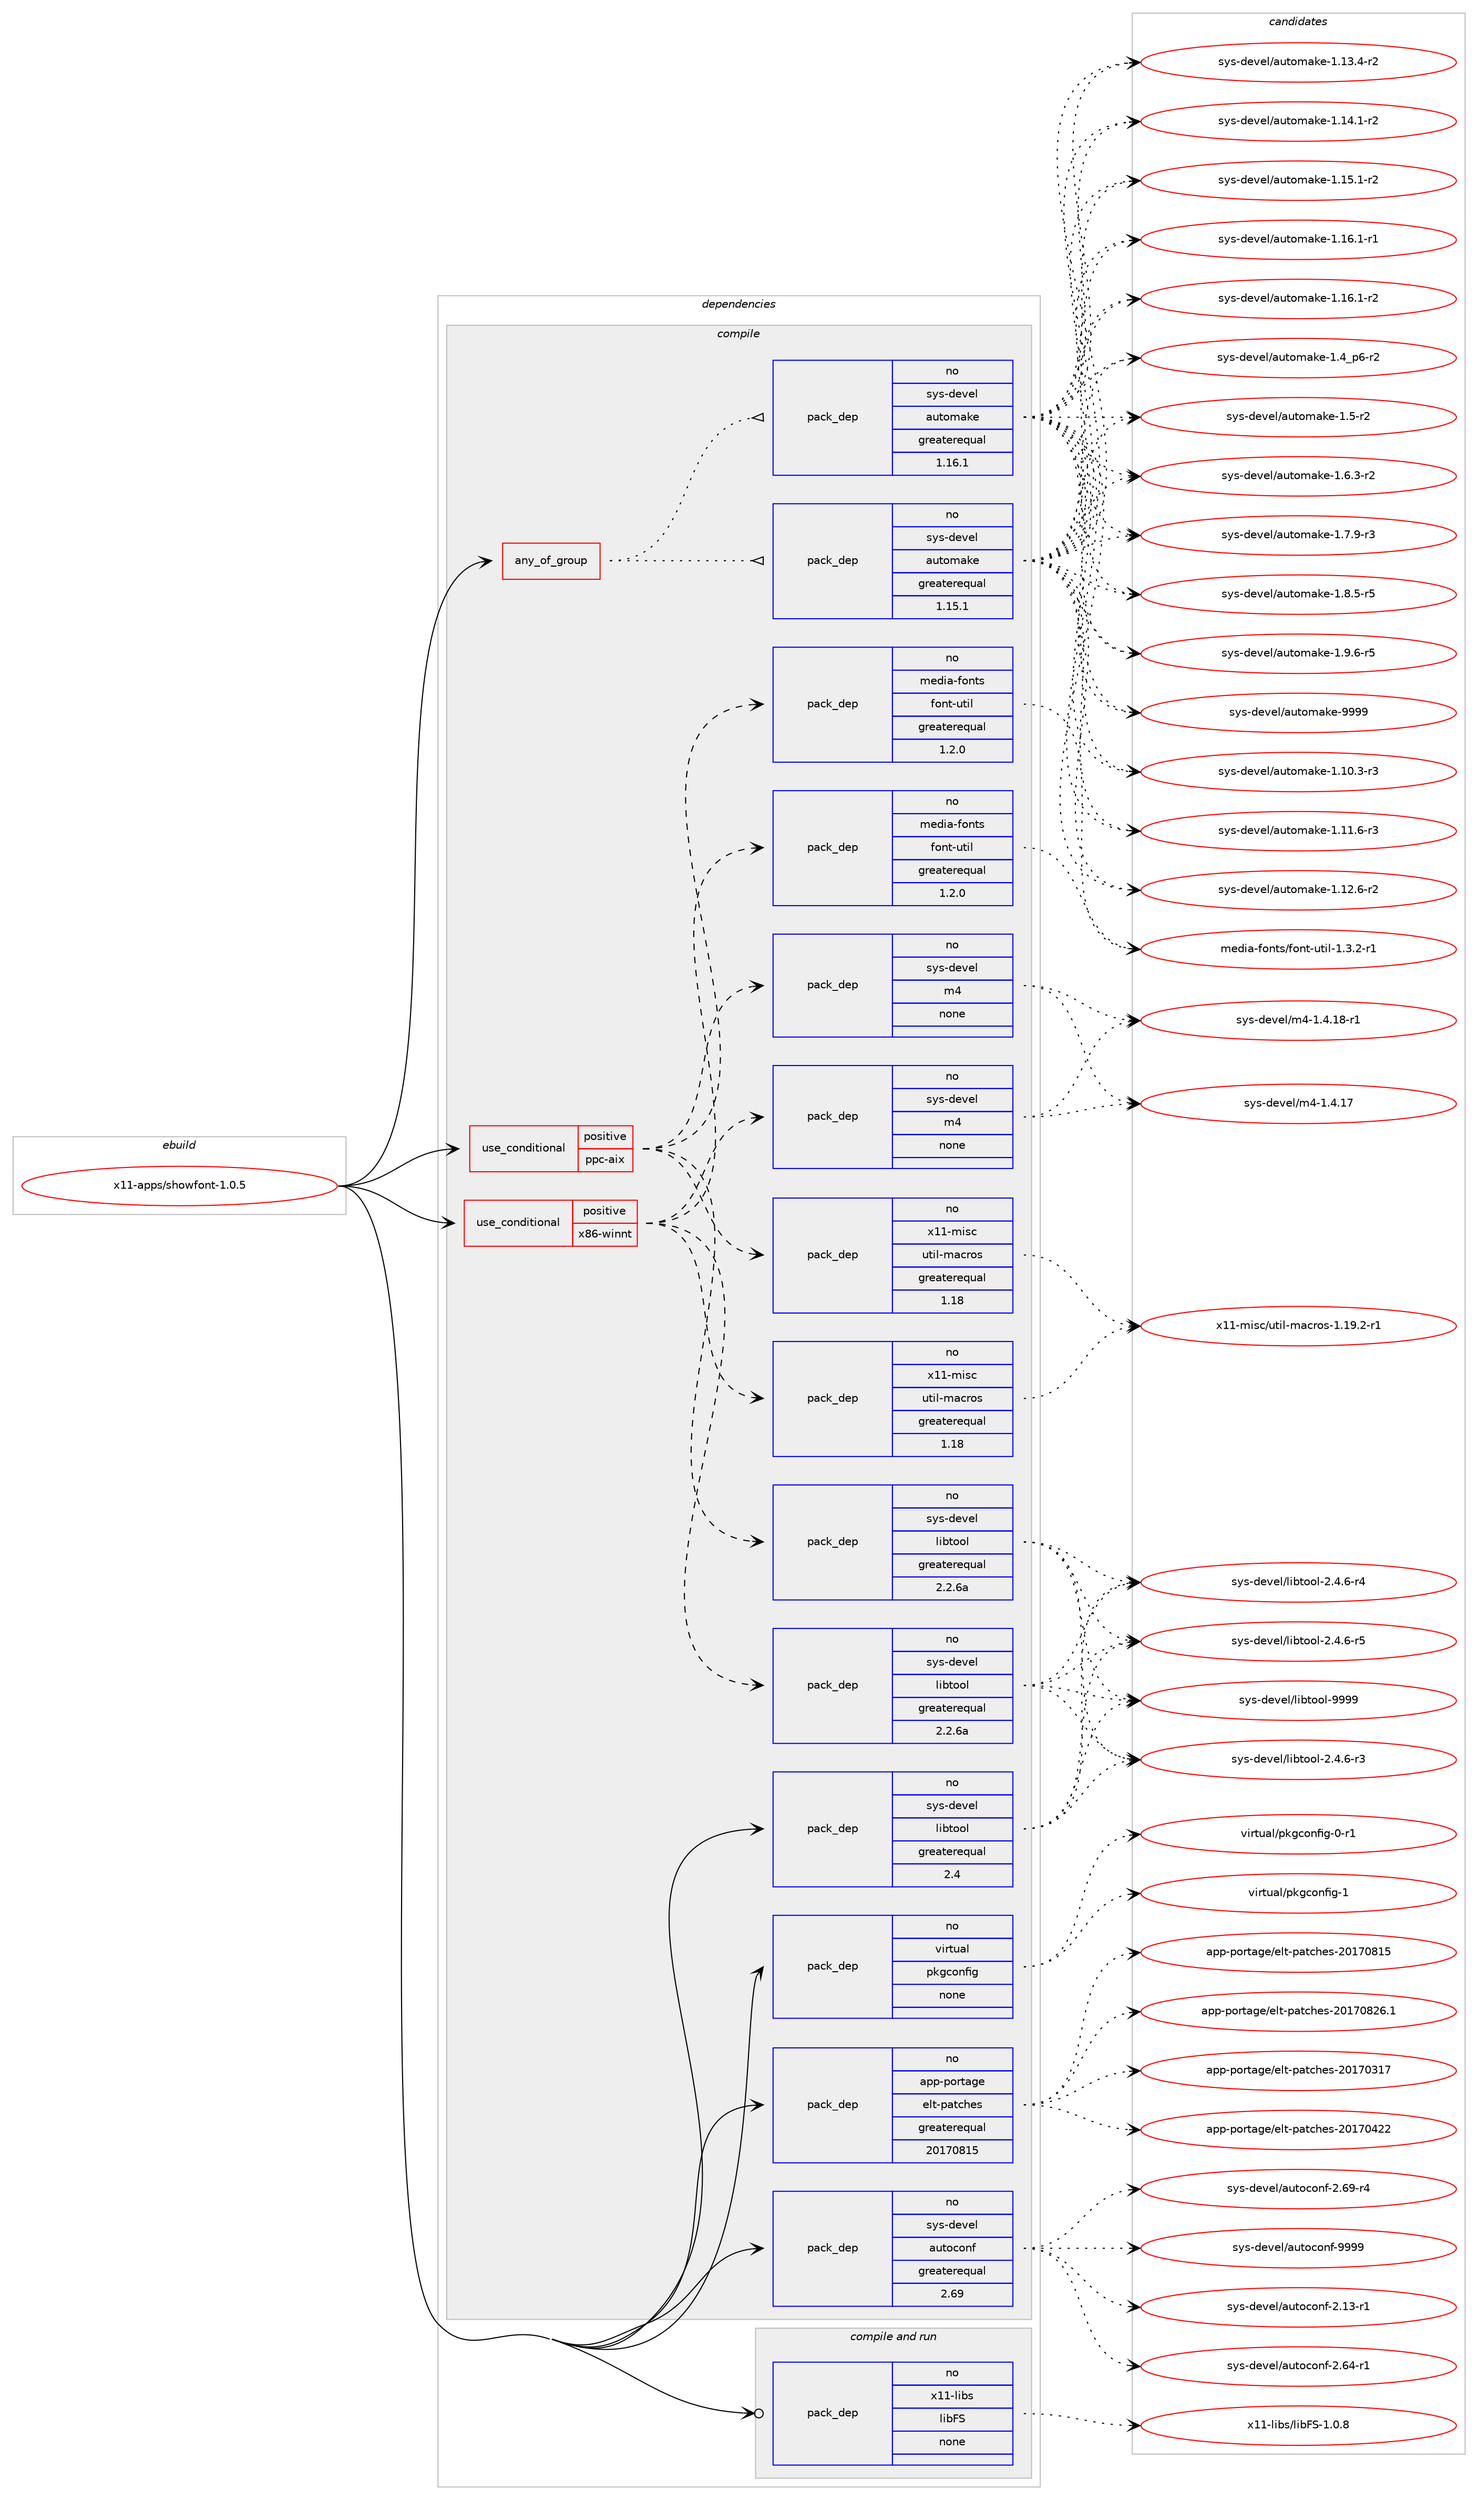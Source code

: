 digraph prolog {

# *************
# Graph options
# *************

newrank=true;
concentrate=true;
compound=true;
graph [rankdir=LR,fontname=Helvetica,fontsize=10,ranksep=1.5];#, ranksep=2.5, nodesep=0.2];
edge  [arrowhead=vee];
node  [fontname=Helvetica,fontsize=10];

# **********
# The ebuild
# **********

subgraph cluster_leftcol {
color=gray;
rank=same;
label=<<i>ebuild</i>>;
id [label="x11-apps/showfont-1.0.5", color=red, width=4, href="../x11-apps/showfont-1.0.5.svg"];
}

# ****************
# The dependencies
# ****************

subgraph cluster_midcol {
color=gray;
label=<<i>dependencies</i>>;
subgraph cluster_compile {
fillcolor="#eeeeee";
style=filled;
label=<<i>compile</i>>;
subgraph any15863 {
dependency912403 [label=<<TABLE BORDER="0" CELLBORDER="1" CELLSPACING="0" CELLPADDING="4"><TR><TD CELLPADDING="10">any_of_group</TD></TR></TABLE>>, shape=none, color=red];subgraph pack677110 {
dependency912404 [label=<<TABLE BORDER="0" CELLBORDER="1" CELLSPACING="0" CELLPADDING="4" WIDTH="220"><TR><TD ROWSPAN="6" CELLPADDING="30">pack_dep</TD></TR><TR><TD WIDTH="110">no</TD></TR><TR><TD>sys-devel</TD></TR><TR><TD>automake</TD></TR><TR><TD>greaterequal</TD></TR><TR><TD>1.16.1</TD></TR></TABLE>>, shape=none, color=blue];
}
dependency912403:e -> dependency912404:w [weight=20,style="dotted",arrowhead="oinv"];
subgraph pack677111 {
dependency912405 [label=<<TABLE BORDER="0" CELLBORDER="1" CELLSPACING="0" CELLPADDING="4" WIDTH="220"><TR><TD ROWSPAN="6" CELLPADDING="30">pack_dep</TD></TR><TR><TD WIDTH="110">no</TD></TR><TR><TD>sys-devel</TD></TR><TR><TD>automake</TD></TR><TR><TD>greaterequal</TD></TR><TR><TD>1.15.1</TD></TR></TABLE>>, shape=none, color=blue];
}
dependency912403:e -> dependency912405:w [weight=20,style="dotted",arrowhead="oinv"];
}
id:e -> dependency912403:w [weight=20,style="solid",arrowhead="vee"];
subgraph cond218843 {
dependency912406 [label=<<TABLE BORDER="0" CELLBORDER="1" CELLSPACING="0" CELLPADDING="4"><TR><TD ROWSPAN="3" CELLPADDING="10">use_conditional</TD></TR><TR><TD>positive</TD></TR><TR><TD>ppc-aix</TD></TR></TABLE>>, shape=none, color=red];
subgraph pack677112 {
dependency912407 [label=<<TABLE BORDER="0" CELLBORDER="1" CELLSPACING="0" CELLPADDING="4" WIDTH="220"><TR><TD ROWSPAN="6" CELLPADDING="30">pack_dep</TD></TR><TR><TD WIDTH="110">no</TD></TR><TR><TD>sys-devel</TD></TR><TR><TD>libtool</TD></TR><TR><TD>greaterequal</TD></TR><TR><TD>2.2.6a</TD></TR></TABLE>>, shape=none, color=blue];
}
dependency912406:e -> dependency912407:w [weight=20,style="dashed",arrowhead="vee"];
subgraph pack677113 {
dependency912408 [label=<<TABLE BORDER="0" CELLBORDER="1" CELLSPACING="0" CELLPADDING="4" WIDTH="220"><TR><TD ROWSPAN="6" CELLPADDING="30">pack_dep</TD></TR><TR><TD WIDTH="110">no</TD></TR><TR><TD>sys-devel</TD></TR><TR><TD>m4</TD></TR><TR><TD>none</TD></TR><TR><TD></TD></TR></TABLE>>, shape=none, color=blue];
}
dependency912406:e -> dependency912408:w [weight=20,style="dashed",arrowhead="vee"];
subgraph pack677114 {
dependency912409 [label=<<TABLE BORDER="0" CELLBORDER="1" CELLSPACING="0" CELLPADDING="4" WIDTH="220"><TR><TD ROWSPAN="6" CELLPADDING="30">pack_dep</TD></TR><TR><TD WIDTH="110">no</TD></TR><TR><TD>x11-misc</TD></TR><TR><TD>util-macros</TD></TR><TR><TD>greaterequal</TD></TR><TR><TD>1.18</TD></TR></TABLE>>, shape=none, color=blue];
}
dependency912406:e -> dependency912409:w [weight=20,style="dashed",arrowhead="vee"];
subgraph pack677115 {
dependency912410 [label=<<TABLE BORDER="0" CELLBORDER="1" CELLSPACING="0" CELLPADDING="4" WIDTH="220"><TR><TD ROWSPAN="6" CELLPADDING="30">pack_dep</TD></TR><TR><TD WIDTH="110">no</TD></TR><TR><TD>media-fonts</TD></TR><TR><TD>font-util</TD></TR><TR><TD>greaterequal</TD></TR><TR><TD>1.2.0</TD></TR></TABLE>>, shape=none, color=blue];
}
dependency912406:e -> dependency912410:w [weight=20,style="dashed",arrowhead="vee"];
}
id:e -> dependency912406:w [weight=20,style="solid",arrowhead="vee"];
subgraph cond218844 {
dependency912411 [label=<<TABLE BORDER="0" CELLBORDER="1" CELLSPACING="0" CELLPADDING="4"><TR><TD ROWSPAN="3" CELLPADDING="10">use_conditional</TD></TR><TR><TD>positive</TD></TR><TR><TD>x86-winnt</TD></TR></TABLE>>, shape=none, color=red];
subgraph pack677116 {
dependency912412 [label=<<TABLE BORDER="0" CELLBORDER="1" CELLSPACING="0" CELLPADDING="4" WIDTH="220"><TR><TD ROWSPAN="6" CELLPADDING="30">pack_dep</TD></TR><TR><TD WIDTH="110">no</TD></TR><TR><TD>sys-devel</TD></TR><TR><TD>libtool</TD></TR><TR><TD>greaterequal</TD></TR><TR><TD>2.2.6a</TD></TR></TABLE>>, shape=none, color=blue];
}
dependency912411:e -> dependency912412:w [weight=20,style="dashed",arrowhead="vee"];
subgraph pack677117 {
dependency912413 [label=<<TABLE BORDER="0" CELLBORDER="1" CELLSPACING="0" CELLPADDING="4" WIDTH="220"><TR><TD ROWSPAN="6" CELLPADDING="30">pack_dep</TD></TR><TR><TD WIDTH="110">no</TD></TR><TR><TD>sys-devel</TD></TR><TR><TD>m4</TD></TR><TR><TD>none</TD></TR><TR><TD></TD></TR></TABLE>>, shape=none, color=blue];
}
dependency912411:e -> dependency912413:w [weight=20,style="dashed",arrowhead="vee"];
subgraph pack677118 {
dependency912414 [label=<<TABLE BORDER="0" CELLBORDER="1" CELLSPACING="0" CELLPADDING="4" WIDTH="220"><TR><TD ROWSPAN="6" CELLPADDING="30">pack_dep</TD></TR><TR><TD WIDTH="110">no</TD></TR><TR><TD>x11-misc</TD></TR><TR><TD>util-macros</TD></TR><TR><TD>greaterequal</TD></TR><TR><TD>1.18</TD></TR></TABLE>>, shape=none, color=blue];
}
dependency912411:e -> dependency912414:w [weight=20,style="dashed",arrowhead="vee"];
subgraph pack677119 {
dependency912415 [label=<<TABLE BORDER="0" CELLBORDER="1" CELLSPACING="0" CELLPADDING="4" WIDTH="220"><TR><TD ROWSPAN="6" CELLPADDING="30">pack_dep</TD></TR><TR><TD WIDTH="110">no</TD></TR><TR><TD>media-fonts</TD></TR><TR><TD>font-util</TD></TR><TR><TD>greaterequal</TD></TR><TR><TD>1.2.0</TD></TR></TABLE>>, shape=none, color=blue];
}
dependency912411:e -> dependency912415:w [weight=20,style="dashed",arrowhead="vee"];
}
id:e -> dependency912411:w [weight=20,style="solid",arrowhead="vee"];
subgraph pack677120 {
dependency912416 [label=<<TABLE BORDER="0" CELLBORDER="1" CELLSPACING="0" CELLPADDING="4" WIDTH="220"><TR><TD ROWSPAN="6" CELLPADDING="30">pack_dep</TD></TR><TR><TD WIDTH="110">no</TD></TR><TR><TD>app-portage</TD></TR><TR><TD>elt-patches</TD></TR><TR><TD>greaterequal</TD></TR><TR><TD>20170815</TD></TR></TABLE>>, shape=none, color=blue];
}
id:e -> dependency912416:w [weight=20,style="solid",arrowhead="vee"];
subgraph pack677121 {
dependency912417 [label=<<TABLE BORDER="0" CELLBORDER="1" CELLSPACING="0" CELLPADDING="4" WIDTH="220"><TR><TD ROWSPAN="6" CELLPADDING="30">pack_dep</TD></TR><TR><TD WIDTH="110">no</TD></TR><TR><TD>sys-devel</TD></TR><TR><TD>autoconf</TD></TR><TR><TD>greaterequal</TD></TR><TR><TD>2.69</TD></TR></TABLE>>, shape=none, color=blue];
}
id:e -> dependency912417:w [weight=20,style="solid",arrowhead="vee"];
subgraph pack677122 {
dependency912418 [label=<<TABLE BORDER="0" CELLBORDER="1" CELLSPACING="0" CELLPADDING="4" WIDTH="220"><TR><TD ROWSPAN="6" CELLPADDING="30">pack_dep</TD></TR><TR><TD WIDTH="110">no</TD></TR><TR><TD>sys-devel</TD></TR><TR><TD>libtool</TD></TR><TR><TD>greaterequal</TD></TR><TR><TD>2.4</TD></TR></TABLE>>, shape=none, color=blue];
}
id:e -> dependency912418:w [weight=20,style="solid",arrowhead="vee"];
subgraph pack677123 {
dependency912419 [label=<<TABLE BORDER="0" CELLBORDER="1" CELLSPACING="0" CELLPADDING="4" WIDTH="220"><TR><TD ROWSPAN="6" CELLPADDING="30">pack_dep</TD></TR><TR><TD WIDTH="110">no</TD></TR><TR><TD>virtual</TD></TR><TR><TD>pkgconfig</TD></TR><TR><TD>none</TD></TR><TR><TD></TD></TR></TABLE>>, shape=none, color=blue];
}
id:e -> dependency912419:w [weight=20,style="solid",arrowhead="vee"];
}
subgraph cluster_compileandrun {
fillcolor="#eeeeee";
style=filled;
label=<<i>compile and run</i>>;
subgraph pack677124 {
dependency912420 [label=<<TABLE BORDER="0" CELLBORDER="1" CELLSPACING="0" CELLPADDING="4" WIDTH="220"><TR><TD ROWSPAN="6" CELLPADDING="30">pack_dep</TD></TR><TR><TD WIDTH="110">no</TD></TR><TR><TD>x11-libs</TD></TR><TR><TD>libFS</TD></TR><TR><TD>none</TD></TR><TR><TD></TD></TR></TABLE>>, shape=none, color=blue];
}
id:e -> dependency912420:w [weight=20,style="solid",arrowhead="odotvee"];
}
subgraph cluster_run {
fillcolor="#eeeeee";
style=filled;
label=<<i>run</i>>;
}
}

# **************
# The candidates
# **************

subgraph cluster_choices {
rank=same;
color=gray;
label=<<i>candidates</i>>;

subgraph choice677110 {
color=black;
nodesep=1;
choice11512111545100101118101108479711711611110997107101454946494846514511451 [label="sys-devel/automake-1.10.3-r3", color=red, width=4,href="../sys-devel/automake-1.10.3-r3.svg"];
choice11512111545100101118101108479711711611110997107101454946494946544511451 [label="sys-devel/automake-1.11.6-r3", color=red, width=4,href="../sys-devel/automake-1.11.6-r3.svg"];
choice11512111545100101118101108479711711611110997107101454946495046544511450 [label="sys-devel/automake-1.12.6-r2", color=red, width=4,href="../sys-devel/automake-1.12.6-r2.svg"];
choice11512111545100101118101108479711711611110997107101454946495146524511450 [label="sys-devel/automake-1.13.4-r2", color=red, width=4,href="../sys-devel/automake-1.13.4-r2.svg"];
choice11512111545100101118101108479711711611110997107101454946495246494511450 [label="sys-devel/automake-1.14.1-r2", color=red, width=4,href="../sys-devel/automake-1.14.1-r2.svg"];
choice11512111545100101118101108479711711611110997107101454946495346494511450 [label="sys-devel/automake-1.15.1-r2", color=red, width=4,href="../sys-devel/automake-1.15.1-r2.svg"];
choice11512111545100101118101108479711711611110997107101454946495446494511449 [label="sys-devel/automake-1.16.1-r1", color=red, width=4,href="../sys-devel/automake-1.16.1-r1.svg"];
choice11512111545100101118101108479711711611110997107101454946495446494511450 [label="sys-devel/automake-1.16.1-r2", color=red, width=4,href="../sys-devel/automake-1.16.1-r2.svg"];
choice115121115451001011181011084797117116111109971071014549465295112544511450 [label="sys-devel/automake-1.4_p6-r2", color=red, width=4,href="../sys-devel/automake-1.4_p6-r2.svg"];
choice11512111545100101118101108479711711611110997107101454946534511450 [label="sys-devel/automake-1.5-r2", color=red, width=4,href="../sys-devel/automake-1.5-r2.svg"];
choice115121115451001011181011084797117116111109971071014549465446514511450 [label="sys-devel/automake-1.6.3-r2", color=red, width=4,href="../sys-devel/automake-1.6.3-r2.svg"];
choice115121115451001011181011084797117116111109971071014549465546574511451 [label="sys-devel/automake-1.7.9-r3", color=red, width=4,href="../sys-devel/automake-1.7.9-r3.svg"];
choice115121115451001011181011084797117116111109971071014549465646534511453 [label="sys-devel/automake-1.8.5-r5", color=red, width=4,href="../sys-devel/automake-1.8.5-r5.svg"];
choice115121115451001011181011084797117116111109971071014549465746544511453 [label="sys-devel/automake-1.9.6-r5", color=red, width=4,href="../sys-devel/automake-1.9.6-r5.svg"];
choice115121115451001011181011084797117116111109971071014557575757 [label="sys-devel/automake-9999", color=red, width=4,href="../sys-devel/automake-9999.svg"];
dependency912404:e -> choice11512111545100101118101108479711711611110997107101454946494846514511451:w [style=dotted,weight="100"];
dependency912404:e -> choice11512111545100101118101108479711711611110997107101454946494946544511451:w [style=dotted,weight="100"];
dependency912404:e -> choice11512111545100101118101108479711711611110997107101454946495046544511450:w [style=dotted,weight="100"];
dependency912404:e -> choice11512111545100101118101108479711711611110997107101454946495146524511450:w [style=dotted,weight="100"];
dependency912404:e -> choice11512111545100101118101108479711711611110997107101454946495246494511450:w [style=dotted,weight="100"];
dependency912404:e -> choice11512111545100101118101108479711711611110997107101454946495346494511450:w [style=dotted,weight="100"];
dependency912404:e -> choice11512111545100101118101108479711711611110997107101454946495446494511449:w [style=dotted,weight="100"];
dependency912404:e -> choice11512111545100101118101108479711711611110997107101454946495446494511450:w [style=dotted,weight="100"];
dependency912404:e -> choice115121115451001011181011084797117116111109971071014549465295112544511450:w [style=dotted,weight="100"];
dependency912404:e -> choice11512111545100101118101108479711711611110997107101454946534511450:w [style=dotted,weight="100"];
dependency912404:e -> choice115121115451001011181011084797117116111109971071014549465446514511450:w [style=dotted,weight="100"];
dependency912404:e -> choice115121115451001011181011084797117116111109971071014549465546574511451:w [style=dotted,weight="100"];
dependency912404:e -> choice115121115451001011181011084797117116111109971071014549465646534511453:w [style=dotted,weight="100"];
dependency912404:e -> choice115121115451001011181011084797117116111109971071014549465746544511453:w [style=dotted,weight="100"];
dependency912404:e -> choice115121115451001011181011084797117116111109971071014557575757:w [style=dotted,weight="100"];
}
subgraph choice677111 {
color=black;
nodesep=1;
choice11512111545100101118101108479711711611110997107101454946494846514511451 [label="sys-devel/automake-1.10.3-r3", color=red, width=4,href="../sys-devel/automake-1.10.3-r3.svg"];
choice11512111545100101118101108479711711611110997107101454946494946544511451 [label="sys-devel/automake-1.11.6-r3", color=red, width=4,href="../sys-devel/automake-1.11.6-r3.svg"];
choice11512111545100101118101108479711711611110997107101454946495046544511450 [label="sys-devel/automake-1.12.6-r2", color=red, width=4,href="../sys-devel/automake-1.12.6-r2.svg"];
choice11512111545100101118101108479711711611110997107101454946495146524511450 [label="sys-devel/automake-1.13.4-r2", color=red, width=4,href="../sys-devel/automake-1.13.4-r2.svg"];
choice11512111545100101118101108479711711611110997107101454946495246494511450 [label="sys-devel/automake-1.14.1-r2", color=red, width=4,href="../sys-devel/automake-1.14.1-r2.svg"];
choice11512111545100101118101108479711711611110997107101454946495346494511450 [label="sys-devel/automake-1.15.1-r2", color=red, width=4,href="../sys-devel/automake-1.15.1-r2.svg"];
choice11512111545100101118101108479711711611110997107101454946495446494511449 [label="sys-devel/automake-1.16.1-r1", color=red, width=4,href="../sys-devel/automake-1.16.1-r1.svg"];
choice11512111545100101118101108479711711611110997107101454946495446494511450 [label="sys-devel/automake-1.16.1-r2", color=red, width=4,href="../sys-devel/automake-1.16.1-r2.svg"];
choice115121115451001011181011084797117116111109971071014549465295112544511450 [label="sys-devel/automake-1.4_p6-r2", color=red, width=4,href="../sys-devel/automake-1.4_p6-r2.svg"];
choice11512111545100101118101108479711711611110997107101454946534511450 [label="sys-devel/automake-1.5-r2", color=red, width=4,href="../sys-devel/automake-1.5-r2.svg"];
choice115121115451001011181011084797117116111109971071014549465446514511450 [label="sys-devel/automake-1.6.3-r2", color=red, width=4,href="../sys-devel/automake-1.6.3-r2.svg"];
choice115121115451001011181011084797117116111109971071014549465546574511451 [label="sys-devel/automake-1.7.9-r3", color=red, width=4,href="../sys-devel/automake-1.7.9-r3.svg"];
choice115121115451001011181011084797117116111109971071014549465646534511453 [label="sys-devel/automake-1.8.5-r5", color=red, width=4,href="../sys-devel/automake-1.8.5-r5.svg"];
choice115121115451001011181011084797117116111109971071014549465746544511453 [label="sys-devel/automake-1.9.6-r5", color=red, width=4,href="../sys-devel/automake-1.9.6-r5.svg"];
choice115121115451001011181011084797117116111109971071014557575757 [label="sys-devel/automake-9999", color=red, width=4,href="../sys-devel/automake-9999.svg"];
dependency912405:e -> choice11512111545100101118101108479711711611110997107101454946494846514511451:w [style=dotted,weight="100"];
dependency912405:e -> choice11512111545100101118101108479711711611110997107101454946494946544511451:w [style=dotted,weight="100"];
dependency912405:e -> choice11512111545100101118101108479711711611110997107101454946495046544511450:w [style=dotted,weight="100"];
dependency912405:e -> choice11512111545100101118101108479711711611110997107101454946495146524511450:w [style=dotted,weight="100"];
dependency912405:e -> choice11512111545100101118101108479711711611110997107101454946495246494511450:w [style=dotted,weight="100"];
dependency912405:e -> choice11512111545100101118101108479711711611110997107101454946495346494511450:w [style=dotted,weight="100"];
dependency912405:e -> choice11512111545100101118101108479711711611110997107101454946495446494511449:w [style=dotted,weight="100"];
dependency912405:e -> choice11512111545100101118101108479711711611110997107101454946495446494511450:w [style=dotted,weight="100"];
dependency912405:e -> choice115121115451001011181011084797117116111109971071014549465295112544511450:w [style=dotted,weight="100"];
dependency912405:e -> choice11512111545100101118101108479711711611110997107101454946534511450:w [style=dotted,weight="100"];
dependency912405:e -> choice115121115451001011181011084797117116111109971071014549465446514511450:w [style=dotted,weight="100"];
dependency912405:e -> choice115121115451001011181011084797117116111109971071014549465546574511451:w [style=dotted,weight="100"];
dependency912405:e -> choice115121115451001011181011084797117116111109971071014549465646534511453:w [style=dotted,weight="100"];
dependency912405:e -> choice115121115451001011181011084797117116111109971071014549465746544511453:w [style=dotted,weight="100"];
dependency912405:e -> choice115121115451001011181011084797117116111109971071014557575757:w [style=dotted,weight="100"];
}
subgraph choice677112 {
color=black;
nodesep=1;
choice1151211154510010111810110847108105981161111111084550465246544511451 [label="sys-devel/libtool-2.4.6-r3", color=red, width=4,href="../sys-devel/libtool-2.4.6-r3.svg"];
choice1151211154510010111810110847108105981161111111084550465246544511452 [label="sys-devel/libtool-2.4.6-r4", color=red, width=4,href="../sys-devel/libtool-2.4.6-r4.svg"];
choice1151211154510010111810110847108105981161111111084550465246544511453 [label="sys-devel/libtool-2.4.6-r5", color=red, width=4,href="../sys-devel/libtool-2.4.6-r5.svg"];
choice1151211154510010111810110847108105981161111111084557575757 [label="sys-devel/libtool-9999", color=red, width=4,href="../sys-devel/libtool-9999.svg"];
dependency912407:e -> choice1151211154510010111810110847108105981161111111084550465246544511451:w [style=dotted,weight="100"];
dependency912407:e -> choice1151211154510010111810110847108105981161111111084550465246544511452:w [style=dotted,weight="100"];
dependency912407:e -> choice1151211154510010111810110847108105981161111111084550465246544511453:w [style=dotted,weight="100"];
dependency912407:e -> choice1151211154510010111810110847108105981161111111084557575757:w [style=dotted,weight="100"];
}
subgraph choice677113 {
color=black;
nodesep=1;
choice11512111545100101118101108471095245494652464955 [label="sys-devel/m4-1.4.17", color=red, width=4,href="../sys-devel/m4-1.4.17.svg"];
choice115121115451001011181011084710952454946524649564511449 [label="sys-devel/m4-1.4.18-r1", color=red, width=4,href="../sys-devel/m4-1.4.18-r1.svg"];
dependency912408:e -> choice11512111545100101118101108471095245494652464955:w [style=dotted,weight="100"];
dependency912408:e -> choice115121115451001011181011084710952454946524649564511449:w [style=dotted,weight="100"];
}
subgraph choice677114 {
color=black;
nodesep=1;
choice1204949451091051159947117116105108451099799114111115454946495746504511449 [label="x11-misc/util-macros-1.19.2-r1", color=red, width=4,href="../x11-misc/util-macros-1.19.2-r1.svg"];
dependency912409:e -> choice1204949451091051159947117116105108451099799114111115454946495746504511449:w [style=dotted,weight="100"];
}
subgraph choice677115 {
color=black;
nodesep=1;
choice109101100105974510211111011611547102111110116451171161051084549465146504511449 [label="media-fonts/font-util-1.3.2-r1", color=red, width=4,href="../media-fonts/font-util-1.3.2-r1.svg"];
dependency912410:e -> choice109101100105974510211111011611547102111110116451171161051084549465146504511449:w [style=dotted,weight="100"];
}
subgraph choice677116 {
color=black;
nodesep=1;
choice1151211154510010111810110847108105981161111111084550465246544511451 [label="sys-devel/libtool-2.4.6-r3", color=red, width=4,href="../sys-devel/libtool-2.4.6-r3.svg"];
choice1151211154510010111810110847108105981161111111084550465246544511452 [label="sys-devel/libtool-2.4.6-r4", color=red, width=4,href="../sys-devel/libtool-2.4.6-r4.svg"];
choice1151211154510010111810110847108105981161111111084550465246544511453 [label="sys-devel/libtool-2.4.6-r5", color=red, width=4,href="../sys-devel/libtool-2.4.6-r5.svg"];
choice1151211154510010111810110847108105981161111111084557575757 [label="sys-devel/libtool-9999", color=red, width=4,href="../sys-devel/libtool-9999.svg"];
dependency912412:e -> choice1151211154510010111810110847108105981161111111084550465246544511451:w [style=dotted,weight="100"];
dependency912412:e -> choice1151211154510010111810110847108105981161111111084550465246544511452:w [style=dotted,weight="100"];
dependency912412:e -> choice1151211154510010111810110847108105981161111111084550465246544511453:w [style=dotted,weight="100"];
dependency912412:e -> choice1151211154510010111810110847108105981161111111084557575757:w [style=dotted,weight="100"];
}
subgraph choice677117 {
color=black;
nodesep=1;
choice11512111545100101118101108471095245494652464955 [label="sys-devel/m4-1.4.17", color=red, width=4,href="../sys-devel/m4-1.4.17.svg"];
choice115121115451001011181011084710952454946524649564511449 [label="sys-devel/m4-1.4.18-r1", color=red, width=4,href="../sys-devel/m4-1.4.18-r1.svg"];
dependency912413:e -> choice11512111545100101118101108471095245494652464955:w [style=dotted,weight="100"];
dependency912413:e -> choice115121115451001011181011084710952454946524649564511449:w [style=dotted,weight="100"];
}
subgraph choice677118 {
color=black;
nodesep=1;
choice1204949451091051159947117116105108451099799114111115454946495746504511449 [label="x11-misc/util-macros-1.19.2-r1", color=red, width=4,href="../x11-misc/util-macros-1.19.2-r1.svg"];
dependency912414:e -> choice1204949451091051159947117116105108451099799114111115454946495746504511449:w [style=dotted,weight="100"];
}
subgraph choice677119 {
color=black;
nodesep=1;
choice109101100105974510211111011611547102111110116451171161051084549465146504511449 [label="media-fonts/font-util-1.3.2-r1", color=red, width=4,href="../media-fonts/font-util-1.3.2-r1.svg"];
dependency912415:e -> choice109101100105974510211111011611547102111110116451171161051084549465146504511449:w [style=dotted,weight="100"];
}
subgraph choice677120 {
color=black;
nodesep=1;
choice97112112451121111141169710310147101108116451129711699104101115455048495548514955 [label="app-portage/elt-patches-20170317", color=red, width=4,href="../app-portage/elt-patches-20170317.svg"];
choice97112112451121111141169710310147101108116451129711699104101115455048495548525050 [label="app-portage/elt-patches-20170422", color=red, width=4,href="../app-portage/elt-patches-20170422.svg"];
choice97112112451121111141169710310147101108116451129711699104101115455048495548564953 [label="app-portage/elt-patches-20170815", color=red, width=4,href="../app-portage/elt-patches-20170815.svg"];
choice971121124511211111411697103101471011081164511297116991041011154550484955485650544649 [label="app-portage/elt-patches-20170826.1", color=red, width=4,href="../app-portage/elt-patches-20170826.1.svg"];
dependency912416:e -> choice97112112451121111141169710310147101108116451129711699104101115455048495548514955:w [style=dotted,weight="100"];
dependency912416:e -> choice97112112451121111141169710310147101108116451129711699104101115455048495548525050:w [style=dotted,weight="100"];
dependency912416:e -> choice97112112451121111141169710310147101108116451129711699104101115455048495548564953:w [style=dotted,weight="100"];
dependency912416:e -> choice971121124511211111411697103101471011081164511297116991041011154550484955485650544649:w [style=dotted,weight="100"];
}
subgraph choice677121 {
color=black;
nodesep=1;
choice1151211154510010111810110847971171161119911111010245504649514511449 [label="sys-devel/autoconf-2.13-r1", color=red, width=4,href="../sys-devel/autoconf-2.13-r1.svg"];
choice1151211154510010111810110847971171161119911111010245504654524511449 [label="sys-devel/autoconf-2.64-r1", color=red, width=4,href="../sys-devel/autoconf-2.64-r1.svg"];
choice1151211154510010111810110847971171161119911111010245504654574511452 [label="sys-devel/autoconf-2.69-r4", color=red, width=4,href="../sys-devel/autoconf-2.69-r4.svg"];
choice115121115451001011181011084797117116111991111101024557575757 [label="sys-devel/autoconf-9999", color=red, width=4,href="../sys-devel/autoconf-9999.svg"];
dependency912417:e -> choice1151211154510010111810110847971171161119911111010245504649514511449:w [style=dotted,weight="100"];
dependency912417:e -> choice1151211154510010111810110847971171161119911111010245504654524511449:w [style=dotted,weight="100"];
dependency912417:e -> choice1151211154510010111810110847971171161119911111010245504654574511452:w [style=dotted,weight="100"];
dependency912417:e -> choice115121115451001011181011084797117116111991111101024557575757:w [style=dotted,weight="100"];
}
subgraph choice677122 {
color=black;
nodesep=1;
choice1151211154510010111810110847108105981161111111084550465246544511451 [label="sys-devel/libtool-2.4.6-r3", color=red, width=4,href="../sys-devel/libtool-2.4.6-r3.svg"];
choice1151211154510010111810110847108105981161111111084550465246544511452 [label="sys-devel/libtool-2.4.6-r4", color=red, width=4,href="../sys-devel/libtool-2.4.6-r4.svg"];
choice1151211154510010111810110847108105981161111111084550465246544511453 [label="sys-devel/libtool-2.4.6-r5", color=red, width=4,href="../sys-devel/libtool-2.4.6-r5.svg"];
choice1151211154510010111810110847108105981161111111084557575757 [label="sys-devel/libtool-9999", color=red, width=4,href="../sys-devel/libtool-9999.svg"];
dependency912418:e -> choice1151211154510010111810110847108105981161111111084550465246544511451:w [style=dotted,weight="100"];
dependency912418:e -> choice1151211154510010111810110847108105981161111111084550465246544511452:w [style=dotted,weight="100"];
dependency912418:e -> choice1151211154510010111810110847108105981161111111084550465246544511453:w [style=dotted,weight="100"];
dependency912418:e -> choice1151211154510010111810110847108105981161111111084557575757:w [style=dotted,weight="100"];
}
subgraph choice677123 {
color=black;
nodesep=1;
choice11810511411611797108471121071039911111010210510345484511449 [label="virtual/pkgconfig-0-r1", color=red, width=4,href="../virtual/pkgconfig-0-r1.svg"];
choice1181051141161179710847112107103991111101021051034549 [label="virtual/pkgconfig-1", color=red, width=4,href="../virtual/pkgconfig-1.svg"];
dependency912419:e -> choice11810511411611797108471121071039911111010210510345484511449:w [style=dotted,weight="100"];
dependency912419:e -> choice1181051141161179710847112107103991111101021051034549:w [style=dotted,weight="100"];
}
subgraph choice677124 {
color=black;
nodesep=1;
choice1204949451081059811547108105987083454946484656 [label="x11-libs/libFS-1.0.8", color=red, width=4,href="../x11-libs/libFS-1.0.8.svg"];
dependency912420:e -> choice1204949451081059811547108105987083454946484656:w [style=dotted,weight="100"];
}
}

}
